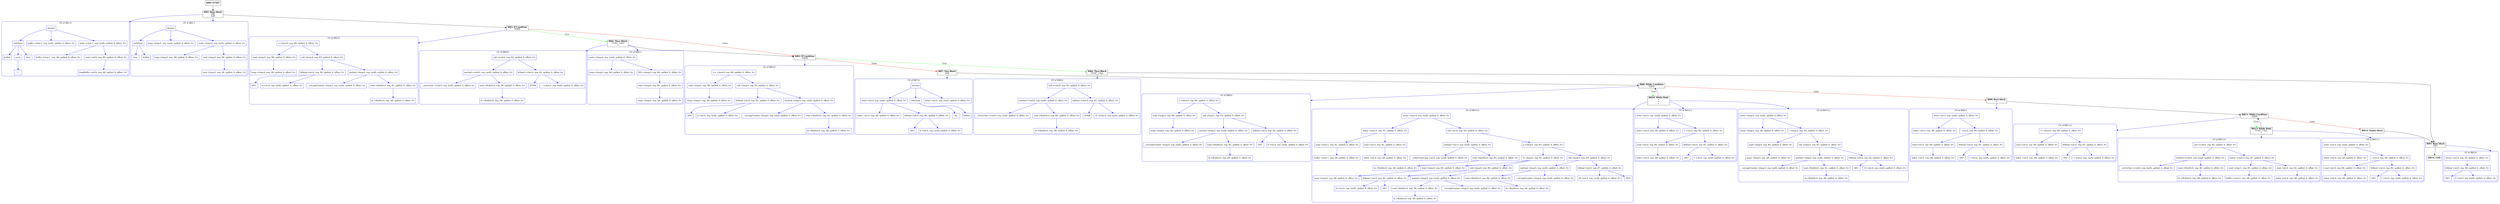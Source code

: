 digraph CFG {
    compound=true;
    graph [splines=true];
    node [shape=rectangle];

    BB14 [label=<<B>BB14: END</B><BR ALIGN="CENTER"/>>];
    BB13 [label=<<B>BB13: While Body</B><BR ALIGN="CENTER"/>FUNC_CALL<BR ALIGN="CENTER"/>=<BR ALIGN="CENTER"/>>];
    subgraph cluster_instruction0 {
        label = "OT of BB13:0";
        style=rounded;
        color=blue;
        entry0 [shape=point, style=invis];
        node0 [label="call <void:0, reg: R2, spilled: 0, offset: 0>", color=blue];
        node1 [label="method <void:0, reg: (null), spilled: 0, offset: 0>", color=blue];
        node2 [label="__writeChar <void:0, reg: (null), spilled: 0, offset: 0>", color=blue];
        node1 -> node2[color=blue];
        node3 [label="read <BuiltIn:0, reg: R0, spilled: 0, offset: 0>", color=blue];
        node4 [label="bi <BuiltIn:0, reg: AR, spilled: 0, offset: 0>", color=blue];
        node3 -> node4[color=blue];
        node1 -> node3[color=blue];
        node0 -> node1[color=blue];
        node5 [label="indexr <char:0, reg: R1, spilled: 0, offset: 0>", color=blue];
        node6 [label="read <char:1, reg: R1, spilled: 0, offset: 0>", color=blue];
        node7 [label="buffer <char:1, reg: AR, spilled: 0, offset: 0>", color=blue];
        node6 -> node7[color=blue];
        node5 -> node6[color=blue];
        node8 [label="read <int:0, reg: R2, spilled: 0, offset: 0>", color=blue];
        node9 [label="index <int:0, reg: AR, spilled: 0, offset: 0>", color=blue];
        node8 -> node9[color=blue];
        node5 -> node8[color=blue];
        node0 -> node5[color=blue];
    }
    BB13 -> entry0 [lhead=cluster_instruction0, color=blue];
    subgraph cluster_instruction1 {
        label = "OT of BB13:1";
        style=rounded;
        color=blue;
        entry1 [shape=point, style=invis];
        node10 [label="write <int:0, reg: (null), spilled: 0, offset: 0>", color=blue];
        node11 [label="index <int:0, reg: AR, spilled: 0, offset: 0>", color=blue];
        node10 -> node11[color=blue];
        node12 [label="- <int:0, reg: R0, spilled: 0, offset: 0>", color=blue];
        node13 [label="read <int:0, reg: R0, spilled: 0, offset: 0>", color=blue];
        node14 [label="index <int:0, reg: AR, spilled: 0, offset: 0>", color=blue];
        node13 -> node14[color=blue];
        node12 -> node13[color=blue];
        node15 [label="litRead <int:0, reg: R1, spilled: 0, offset: 0>", color=blue];
        node16 [label="DEC", color=blue];
        node15 -> node16[color=blue];
        node17 [label="1 <int:0, reg: (null), spilled: 0, offset: 0>", color=blue];
        node15 -> node17[color=blue];
        node12 -> node15[color=blue];
        node10 -> node12[color=blue];
    }
    BB13 -> entry1 [lhead=cluster_instruction1, color=blue];
    BB12 [label=<<B>BB12: Empty block</B><BR ALIGN="CENTER"/>>];
    BB11 [label=<<B>BB11: While Condition</B><BR ALIGN="CENTER"/>EXPR<BR ALIGN="CENTER"/>>];
    subgraph cluster_instruction2 {
        label = "OT of BB11:0";
        style=rounded;
        color=blue;
        entry2 [shape=point, style=invis];
        node18 [label="!= <bool:0, reg: R0, spilled: 0, offset: 0>", color=blue];
        node19 [label="read <int:0, reg: R0, spilled: 0, offset: 0>", color=blue];
        node20 [label="index <int:0, reg: AR, spilled: 0, offset: 0>", color=blue];
        node19 -> node20[color=blue];
        node18 -> node19[color=blue];
        node21 [label="litRead <int:0, reg: R1, spilled: 0, offset: 0>", color=blue];
        node22 [label="DEC", color=blue];
        node21 -> node22[color=blue];
        node23 [label="-1 <int:0, reg: (null), spilled: 0, offset: 0>", color=blue];
        node21 -> node23[color=blue];
        node18 -> node21[color=blue];
    }
    BB11 -> entry2 [lhead=cluster_instruction2, color=blue];
    BB10 [label=<<B>BB10: While Body</B><BR ALIGN="CENTER"/>=<BR ALIGN="CENTER"/>=<BR ALIGN="CENTER"/>=<BR ALIGN="CENTER"/>>];
    subgraph cluster_instruction3 {
        label = "OT of BB10:0";
        style=rounded;
        color=blue;
        entry3 [shape=point, style=invis];
        node24 [label="write <char:0, reg: (null), spilled: 0, offset: 0>", color=blue];
        node25 [label="index <char:0, reg: R1, spilled: 0, offset: 0>", color=blue];
        node26 [label="read <char:1, reg: R1, spilled: 0, offset: 0>", color=blue];
        node27 [label="buffer <char:1, reg: AR, spilled: 0, offset: 0>", color=blue];
        node26 -> node27[color=blue];
        node25 -> node26[color=blue];
        node28 [label="read <int:0, reg: R2, spilled: 0, offset: 0>", color=blue];
        node29 [label="index <int:0, reg: AR, spilled: 0, offset: 0>", color=blue];
        node28 -> node29[color=blue];
        node25 -> node28[color=blue];
        node24 -> node25[color=blue];
        node30 [label="call <int:0, reg: N0, spilled: 0, offset: 0>", color=blue];
        node31 [label="method <int:0, reg: (null), spilled: 0, offset: 0>", color=blue];
        node32 [label="__toIntFromLong <int:0, reg: (null), spilled: 0, offset: 0>", color=blue];
        node31 -> node32[color=blue];
        node33 [label="read <BuiltIn:0, reg: R2, spilled: 0, offset: 0>", color=blue];
        node34 [label="bi <BuiltIn:0, reg: AR, spilled: 0, offset: 0>", color=blue];
        node33 -> node34[color=blue];
        node31 -> node33[color=blue];
        node30 -> node31[color=blue];
        node35 [label="|| <long:0, reg: R3, spilled: 0, offset: 0>", color=blue];
        node36 [label="% <long:0, reg: R3, spilled: 0, offset: 0>", color=blue];
        node37 [label="read <long:0, reg: R3, spilled: 0, offset: 0>", color=blue];
        node38 [label="temp <long:0, reg: AR, spilled: 0, offset: 0>", color=blue];
        node37 -> node38[color=blue];
        node36 -> node37[color=blue];
        node39 [label="call <long:0, reg: R6, spilled: 0, offset: 0>", color=blue];
        node40 [label="method <long:0, reg: (null), spilled: 0, offset: 0>", color=blue];
        node41 [label="__toLongFromInt <long:0, reg: (null), spilled: 0, offset: 0>", color=blue];
        node40 -> node41[color=blue];
        node42 [label="read <BuiltIn:0, reg: R4, spilled: 0, offset: 0>", color=blue];
        node43 [label="bi <BuiltIn:0, reg: AR, spilled: 0, offset: 0>", color=blue];
        node42 -> node43[color=blue];
        node40 -> node42[color=blue];
        node39 -> node40[color=blue];
        node44 [label="litRead <int:0, reg: R5, spilled: 0, offset: 0>", color=blue];
        node45 [label="DEC", color=blue];
        node44 -> node45[color=blue];
        node46 [label="10 <int:0, reg: (null), spilled: 0, offset: 0>", color=blue];
        node44 -> node46[color=blue];
        node39 -> node44[color=blue];
        node36 -> node39[color=blue];
        node35 -> node36[color=blue];
        node47 [label="call <long:0, reg: N0, spilled: 0, offset: 0>", color=blue];
        node48 [label="method <long:0, reg: (null), spilled: 0, offset: 0>", color=blue];
        node49 [label="__toLongFromInt <long:0, reg: (null), spilled: 0, offset: 0>", color=blue];
        node48 -> node49[color=blue];
        node50 [label="read <BuiltIn:0, reg: R6, spilled: 0, offset: 0>", color=blue];
        node51 [label="bi <BuiltIn:0, reg: AR, spilled: 0, offset: 0>", color=blue];
        node50 -> node51[color=blue];
        node48 -> node50[color=blue];
        node47 -> node48[color=blue];
        node52 [label="litRead <int:0, reg: R7, spilled: 0, offset: 0>", color=blue];
        node53 [label="HEX", color=blue];
        node52 -> node53[color=blue];
        node54 [label="48 <int:0, reg: (null), spilled: 0, offset: 0>", color=blue];
        node52 -> node54[color=blue];
        node47 -> node52[color=blue];
        node35 -> node47[color=blue];
        node30 -> node35[color=blue];
        node24 -> node30[color=blue];
    }
    BB10 -> entry3 [lhead=cluster_instruction3, color=blue];
    subgraph cluster_instruction4 {
        label = "OT of BB10:1";
        style=rounded;
        color=blue;
        entry4 [shape=point, style=invis];
        node55 [label="write <int:0, reg: (null), spilled: 0, offset: 0>", color=blue];
        node56 [label="index <int:0, reg: AR, spilled: 0, offset: 0>", color=blue];
        node55 -> node56[color=blue];
        node57 [label="+ <int:0, reg: R0, spilled: 0, offset: 0>", color=blue];
        node58 [label="read <int:0, reg: R0, spilled: 0, offset: 0>", color=blue];
        node59 [label="index <int:0, reg: AR, spilled: 0, offset: 0>", color=blue];
        node58 -> node59[color=blue];
        node57 -> node58[color=blue];
        node60 [label="litRead <int:0, reg: R1, spilled: 0, offset: 0>", color=blue];
        node61 [label="DEC", color=blue];
        node60 -> node61[color=blue];
        node62 [label="1 <int:0, reg: (null), spilled: 0, offset: 0>", color=blue];
        node60 -> node62[color=blue];
        node57 -> node60[color=blue];
        node55 -> node57[color=blue];
    }
    BB10 -> entry4 [lhead=cluster_instruction4, color=blue];
    subgraph cluster_instruction5 {
        label = "OT of BB10:2";
        style=rounded;
        color=blue;
        entry5 [shape=point, style=invis];
        node63 [label="write <long:0, reg: (null), spilled: 0, offset: 0>", color=blue];
        node64 [label="temp <long:0, reg: AR, spilled: 0, offset: 0>", color=blue];
        node63 -> node64[color=blue];
        node65 [label="/ <long:0, reg: R0, spilled: 0, offset: 0>", color=blue];
        node66 [label="read <long:0, reg: R0, spilled: 0, offset: 0>", color=blue];
        node67 [label="temp <long:0, reg: AR, spilled: 0, offset: 0>", color=blue];
        node66 -> node67[color=blue];
        node65 -> node66[color=blue];
        node68 [label="call <long:0, reg: R3, spilled: 0, offset: 0>", color=blue];
        node69 [label="method <long:0, reg: (null), spilled: 0, offset: 0>", color=blue];
        node70 [label="__toLongFromInt <long:0, reg: (null), spilled: 0, offset: 0>", color=blue];
        node69 -> node70[color=blue];
        node71 [label="read <BuiltIn:0, reg: R1, spilled: 0, offset: 0>", color=blue];
        node72 [label="bi <BuiltIn:0, reg: AR, spilled: 0, offset: 0>", color=blue];
        node71 -> node72[color=blue];
        node69 -> node71[color=blue];
        node68 -> node69[color=blue];
        node73 [label="litRead <int:0, reg: R2, spilled: 0, offset: 0>", color=blue];
        node74 [label="DEC", color=blue];
        node73 -> node74[color=blue];
        node75 [label="10 <int:0, reg: (null), spilled: 0, offset: 0>", color=blue];
        node73 -> node75[color=blue];
        node68 -> node73[color=blue];
        node65 -> node68[color=blue];
        node63 -> node65[color=blue];
    }
    BB10 -> entry5 [lhead=cluster_instruction5, color=blue];
    BB9 [label=<<B>BB9: Base block</B><BR ALIGN="CENTER"/>=<BR ALIGN="CENTER"/>>];
    subgraph cluster_instruction6 {
        label = "OT of BB9:0";
        style=rounded;
        color=blue;
        entry6 [shape=point, style=invis];
        node76 [label="write <int:0, reg: (null), spilled: 0, offset: 0>", color=blue];
        node77 [label="index <int:0, reg: AR, spilled: 0, offset: 0>", color=blue];
        node76 -> node77[color=blue];
        node78 [label="- <int:0, reg: R0, spilled: 0, offset: 0>", color=blue];
        node79 [label="read <int:0, reg: R0, spilled: 0, offset: 0>", color=blue];
        node80 [label="index <int:0, reg: AR, spilled: 0, offset: 0>", color=blue];
        node79 -> node80[color=blue];
        node78 -> node79[color=blue];
        node81 [label="litRead <int:0, reg: R1, spilled: 0, offset: 0>", color=blue];
        node82 [label="DEC", color=blue];
        node81 -> node82[color=blue];
        node83 [label="1 <int:0, reg: (null), spilled: 0, offset: 0>", color=blue];
        node81 -> node83[color=blue];
        node78 -> node81[color=blue];
        node76 -> node78[color=blue];
    }
    BB9 -> entry6 [lhead=cluster_instruction6, color=blue];
    BB8 [label=<<B>BB8: While Condition</B><BR ALIGN="CENTER"/>EXPR<BR ALIGN="CENTER"/>>];
    subgraph cluster_instruction7 {
        label = "OT of BB8:0";
        style=rounded;
        color=blue;
        entry7 [shape=point, style=invis];
        node84 [label="&gt; <bool:0, reg: R0, spilled: 0, offset: 0>", color=blue];
        node85 [label="read <long:0, reg: R0, spilled: 0, offset: 0>", color=blue];
        node86 [label="temp <long:0, reg: AR, spilled: 0, offset: 0>", color=blue];
        node85 -> node86[color=blue];
        node84 -> node85[color=blue];
        node87 [label="call <long:0, reg: R3, spilled: 0, offset: 0>", color=blue];
        node88 [label="method <long:0, reg: (null), spilled: 0, offset: 0>", color=blue];
        node89 [label="__toLongFromInt <long:0, reg: (null), spilled: 0, offset: 0>", color=blue];
        node88 -> node89[color=blue];
        node90 [label="read <BuiltIn:0, reg: R1, spilled: 0, offset: 0>", color=blue];
        node91 [label="bi <BuiltIn:0, reg: AR, spilled: 0, offset: 0>", color=blue];
        node90 -> node91[color=blue];
        node88 -> node90[color=blue];
        node87 -> node88[color=blue];
        node92 [label="litRead <int:0, reg: R2, spilled: 0, offset: 0>", color=blue];
        node93 [label="DEC", color=blue];
        node92 -> node93[color=blue];
        node94 [label="0 <int:0, reg: (null), spilled: 0, offset: 0>", color=blue];
        node92 -> node94[color=blue];
        node87 -> node92[color=blue];
        node84 -> node87[color=blue];
    }
    BB8 -> entry7 [lhead=cluster_instruction7, color=blue];
    BB7 [label=<<B>BB7: Else Block</B><BR ALIGN="CENTER"/>VAR<BR ALIGN="CENTER"/>>];
    subgraph cluster_instruction8 {
        label = "OT of BB7:0";
        style=rounded;
        color=blue;
        entry8 [shape=point, style=invis];
        node95 [label="declare", color=blue];
        node96 [label="withType", color=blue];
        node97 [label="int", color=blue];
        node96 -> node97[color=blue];
        node98 [label="builtin", color=blue];
        node96 -> node98[color=blue];
        node95 -> node96[color=blue];
        node99 [label="index <int:0, reg: (null), spilled: 0, offset: 0>", color=blue];
        node95 -> node99[color=blue];
        node100 [label="write <int:0, reg: (null), spilled: 0, offset: 0>", color=blue];
        node101 [label="index <int:0, reg: AR, spilled: 0, offset: 0>", color=blue];
        node100 -> node101[color=blue];
        node102 [label="litRead <int:0, reg: R0, spilled: 0, offset: 0>", color=blue];
        node103 [label="DEC", color=blue];
        node102 -> node103[color=blue];
        node104 [label="0 <int:0, reg: (null), spilled: 0, offset: 0>", color=blue];
        node102 -> node104[color=blue];
        node100 -> node102[color=blue];
        node95 -> node100[color=blue];
    }
    BB7 -> entry8 [lhead=cluster_instruction8, color=blue];
    BB6 [label=<<B>BB6: Then Block</B><BR ALIGN="CENTER"/>FUNC_CALL<BR ALIGN="CENTER"/>>];
    subgraph cluster_instruction9 {
        label = "OT of BB6:0";
        style=rounded;
        color=blue;
        entry9 [shape=point, style=invis];
        node105 [label="call <void:0, reg: R2, spilled: 0, offset: 0>", color=blue];
        node106 [label="method <void:0, reg: (null), spilled: 0, offset: 0>", color=blue];
        node107 [label="__writeChar <void:0, reg: (null), spilled: 0, offset: 0>", color=blue];
        node106 -> node107[color=blue];
        node108 [label="read <BuiltIn:0, reg: R0, spilled: 0, offset: 0>", color=blue];
        node109 [label="bi <BuiltIn:0, reg: AR, spilled: 0, offset: 0>", color=blue];
        node108 -> node109[color=blue];
        node106 -> node108[color=blue];
        node105 -> node106[color=blue];
        node110 [label="litRead <char:0, reg: R1, spilled: 0, offset: 0>", color=blue];
        node111 [label="SYMB", color=blue];
        node110 -> node111[color=blue];
        node112 [label="'0' <char:0, reg: (null), spilled: 0, offset: 0>", color=blue];
        node110 -> node112[color=blue];
        node105 -> node110[color=blue];
    }
    BB6 -> entry9 [lhead=cluster_instruction9, color=blue];
    BB5 [label=<<B>BB5: Base block</B><BR ALIGN="CENTER"/>DEC<BR ALIGN="CENTER"/>>];
    subgraph cluster_instruction10 {
        label = "OT of BB5:0";
        style=rounded;
        color=blue;
        entry10 [shape=point, style=invis];
        node113 [label="return <int:0, reg: RT, spilled: 0, offset: 0>", color=blue];
        node114 [label="litRead <int:0, reg: R0, spilled: 0, offset: 0>", color=blue];
        node115 [label="DEC", color=blue];
        node114 -> node115[color=blue];
        node116 [label="0 <int:0, reg: (null), spilled: 0, offset: 0>", color=blue];
        node114 -> node116[color=blue];
        node113 -> node114[color=blue];
    }
    BB5 -> entry10 [lhead=cluster_instruction10, color=blue];
    BB4 [label=<<B>BB4: Then Block</B><BR ALIGN="CENTER"/>FUNC_CALL<BR ALIGN="CENTER"/>=<BR ALIGN="CENTER"/>>];
    subgraph cluster_instruction11 {
        label = "OT of BB4:0";
        style=rounded;
        color=blue;
        entry11 [shape=point, style=invis];
        node117 [label="call <void:0, reg: R2, spilled: 0, offset: 0>", color=blue];
        node118 [label="method <void:0, reg: (null), spilled: 0, offset: 0>", color=blue];
        node119 [label="__writeChar <void:0, reg: (null), spilled: 0, offset: 0>", color=blue];
        node118 -> node119[color=blue];
        node120 [label="read <BuiltIn:0, reg: R0, spilled: 0, offset: 0>", color=blue];
        node121 [label="bi <BuiltIn:0, reg: AR, spilled: 0, offset: 0>", color=blue];
        node120 -> node121[color=blue];
        node118 -> node120[color=blue];
        node117 -> node118[color=blue];
        node122 [label="litRead <char:0, reg: R1, spilled: 0, offset: 0>", color=blue];
        node123 [label="SYMB", color=blue];
        node122 -> node123[color=blue];
        node124 [label="'-' <char:0, reg: (null), spilled: 0, offset: 0>", color=blue];
        node122 -> node124[color=blue];
        node117 -> node122[color=blue];
    }
    BB4 -> entry11 [lhead=cluster_instruction11, color=blue];
    subgraph cluster_instruction12 {
        label = "OT of BB4:1";
        style=rounded;
        color=blue;
        entry12 [shape=point, style=invis];
        node125 [label="write <long:0, reg: (null), spilled: 0, offset: 0>", color=blue];
        node126 [label="temp <long:0, reg: AR, spilled: 0, offset: 0>", color=blue];
        node125 -> node126[color=blue];
        node127 [label="NEG <long:0, reg: R0, spilled: 0, offset: 0>", color=blue];
        node128 [label="read <long:0, reg: R0, spilled: 0, offset: 0>", color=blue];
        node129 [label="temp <long:0, reg: AR, spilled: 0, offset: 0>", color=blue];
        node128 -> node129[color=blue];
        node127 -> node128[color=blue];
        node125 -> node127[color=blue];
    }
    BB4 -> entry12 [lhead=cluster_instruction12, color=blue];
    BB3 [label=<<B>BB3: If Condition</B><BR ALIGN="CENTER"/>EXPR<BR ALIGN="CENTER"/>>];
    subgraph cluster_instruction13 {
        label = "OT of BB3:0";
        style=rounded;
        color=blue;
        entry13 [shape=point, style=invis];
        node130 [label="== <bool:0, reg: R0, spilled: 0, offset: 0>", color=blue];
        node131 [label="read <long:0, reg: R0, spilled: 0, offset: 0>", color=blue];
        node132 [label="temp <long:0, reg: AR, spilled: 0, offset: 0>", color=blue];
        node131 -> node132[color=blue];
        node130 -> node131[color=blue];
        node133 [label="call <long:0, reg: R3, spilled: 0, offset: 0>", color=blue];
        node134 [label="method <long:0, reg: (null), spilled: 0, offset: 0>", color=blue];
        node135 [label="__toLongFromInt <long:0, reg: (null), spilled: 0, offset: 0>", color=blue];
        node134 -> node135[color=blue];
        node136 [label="read <BuiltIn:0, reg: R1, spilled: 0, offset: 0>", color=blue];
        node137 [label="bi <BuiltIn:0, reg: AR, spilled: 0, offset: 0>", color=blue];
        node136 -> node137[color=blue];
        node134 -> node136[color=blue];
        node133 -> node134[color=blue];
        node138 [label="litRead <int:0, reg: R2, spilled: 0, offset: 0>", color=blue];
        node139 [label="DEC", color=blue];
        node138 -> node139[color=blue];
        node140 [label="0 <int:0, reg: (null), spilled: 0, offset: 0>", color=blue];
        node138 -> node140[color=blue];
        node133 -> node138[color=blue];
        node130 -> node133[color=blue];
    }
    BB3 -> entry13 [lhead=cluster_instruction13, color=blue];
    BB2 [label=<<B>BB2: If Condition</B><BR ALIGN="CENTER"/>EXPR<BR ALIGN="CENTER"/>>];
    subgraph cluster_instruction14 {
        label = "OT of BB2:0";
        style=rounded;
        color=blue;
        entry14 [shape=point, style=invis];
        node141 [label="&lt; <bool:0, reg: R0, spilled: 0, offset: 0>", color=blue];
        node142 [label="read <long:0, reg: R0, spilled: 0, offset: 0>", color=blue];
        node143 [label="temp <long:0, reg: AR, spilled: 0, offset: 0>", color=blue];
        node142 -> node143[color=blue];
        node141 -> node142[color=blue];
        node144 [label="call <long:0, reg: R3, spilled: 0, offset: 0>", color=blue];
        node145 [label="method <long:0, reg: (null), spilled: 0, offset: 0>", color=blue];
        node146 [label="__toLongFromInt <long:0, reg: (null), spilled: 0, offset: 0>", color=blue];
        node145 -> node146[color=blue];
        node147 [label="read <BuiltIn:0, reg: R1, spilled: 0, offset: 0>", color=blue];
        node148 [label="bi <BuiltIn:0, reg: AR, spilled: 0, offset: 0>", color=blue];
        node147 -> node148[color=blue];
        node145 -> node147[color=blue];
        node144 -> node145[color=blue];
        node149 [label="litRead <int:0, reg: R2, spilled: 0, offset: 0>", color=blue];
        node150 [label="DEC", color=blue];
        node149 -> node150[color=blue];
        node151 [label="0 <int:0, reg: (null), spilled: 0, offset: 0>", color=blue];
        node149 -> node151[color=blue];
        node144 -> node149[color=blue];
        node141 -> node144[color=blue];
    }
    BB2 -> entry14 [lhead=cluster_instruction14, color=blue];
    BB1 [label=<<B>BB1: Base block</B><BR ALIGN="CENTER"/>VAR<BR ALIGN="CENTER"/>VAR<BR ALIGN="CENTER"/>>];
    subgraph cluster_instruction15 {
        label = "OT of BB1:0";
        style=rounded;
        color=blue;
        entry15 [shape=point, style=invis];
        node152 [label="declare", color=blue];
        node153 [label="withType", color=blue];
        node154 [label="char", color=blue];
        node153 -> node154[color=blue];
        node155 [label="builtin", color=blue];
        node153 -> node155[color=blue];
        node156 [label="array", color=blue];
        node157 [label="1", color=blue];
        node156 -> node157[color=blue];
        node153 -> node156[color=blue];
        node152 -> node153[color=blue];
        node158 [label="buffer <char:1, reg: (null), spilled: 0, offset: 0>", color=blue];
        node152 -> node158[color=blue];
        node159 [label="write <char:1, reg: (null), spilled: 0, offset: 0>", color=blue];
        node160 [label="buffer <char:1, reg: AR, spilled: 0, offset: 0>", color=blue];
        node159 -> node160[color=blue];
        node161 [label="read <ref:0, reg: R0, spilled: 0, offset: 0>", color=blue];
        node162 [label="longBuffer <ref:0, reg: AR, spilled: 0, offset: 0>", color=blue];
        node161 -> node162[color=blue];
        node159 -> node161[color=blue];
        node152 -> node159[color=blue];
    }
    BB1 -> entry15 [lhead=cluster_instruction15, color=blue];
    subgraph cluster_instruction16 {
        label = "OT of BB1:1";
        style=rounded;
        color=blue;
        entry16 [shape=point, style=invis];
        node163 [label="declare", color=blue];
        node164 [label="withType", color=blue];
        node165 [label="long", color=blue];
        node164 -> node165[color=blue];
        node166 [label="builtin", color=blue];
        node164 -> node166[color=blue];
        node163 -> node164[color=blue];
        node167 [label="temp <long:0, reg: (null), spilled: 0, offset: 0>", color=blue];
        node163 -> node167[color=blue];
        node168 [label="write <long:0, reg: (null), spilled: 0, offset: 0>", color=blue];
        node169 [label="temp <long:0, reg: AR, spilled: 0, offset: 0>", color=blue];
        node168 -> node169[color=blue];
        node170 [label="read <long:0, reg: R0, spilled: 0, offset: 0>", color=blue];
        node171 [label="num <long:0, reg: AR, spilled: 0, offset: 0>", color=blue];
        node170 -> node171[color=blue];
        node168 -> node170[color=blue];
        node163 -> node168[color=blue];
    }
    BB1 -> entry16 [lhead=cluster_instruction16, color=blue];
    BB0 [label=<<B>BB0: START</B><BR ALIGN="CENTER"/>>];

    BB13 -> BB11;
    BB12 -> BB5;
    BB11 -> BB12 [label="False", color=red];
    BB11 -> BB13 [label="True", color=green];
    BB10 -> BB8;
    BB9 -> BB11;
    BB8 -> BB9 [label="False", color=red];
    BB8 -> BB10 [label="True", color=green];
    BB7 -> BB8;
    BB6 -> BB5;
    BB5 -> BB14;
    BB4 -> BB3;
    BB3 -> BB7 [label="False", color=red];
    BB3 -> BB6 [label="True", color=green];
    BB2 -> BB3 [label="False", color=red];
    BB2 -> BB4 [label="True", color=green];
    BB1 -> BB2;
    BB0 -> BB1;
}
